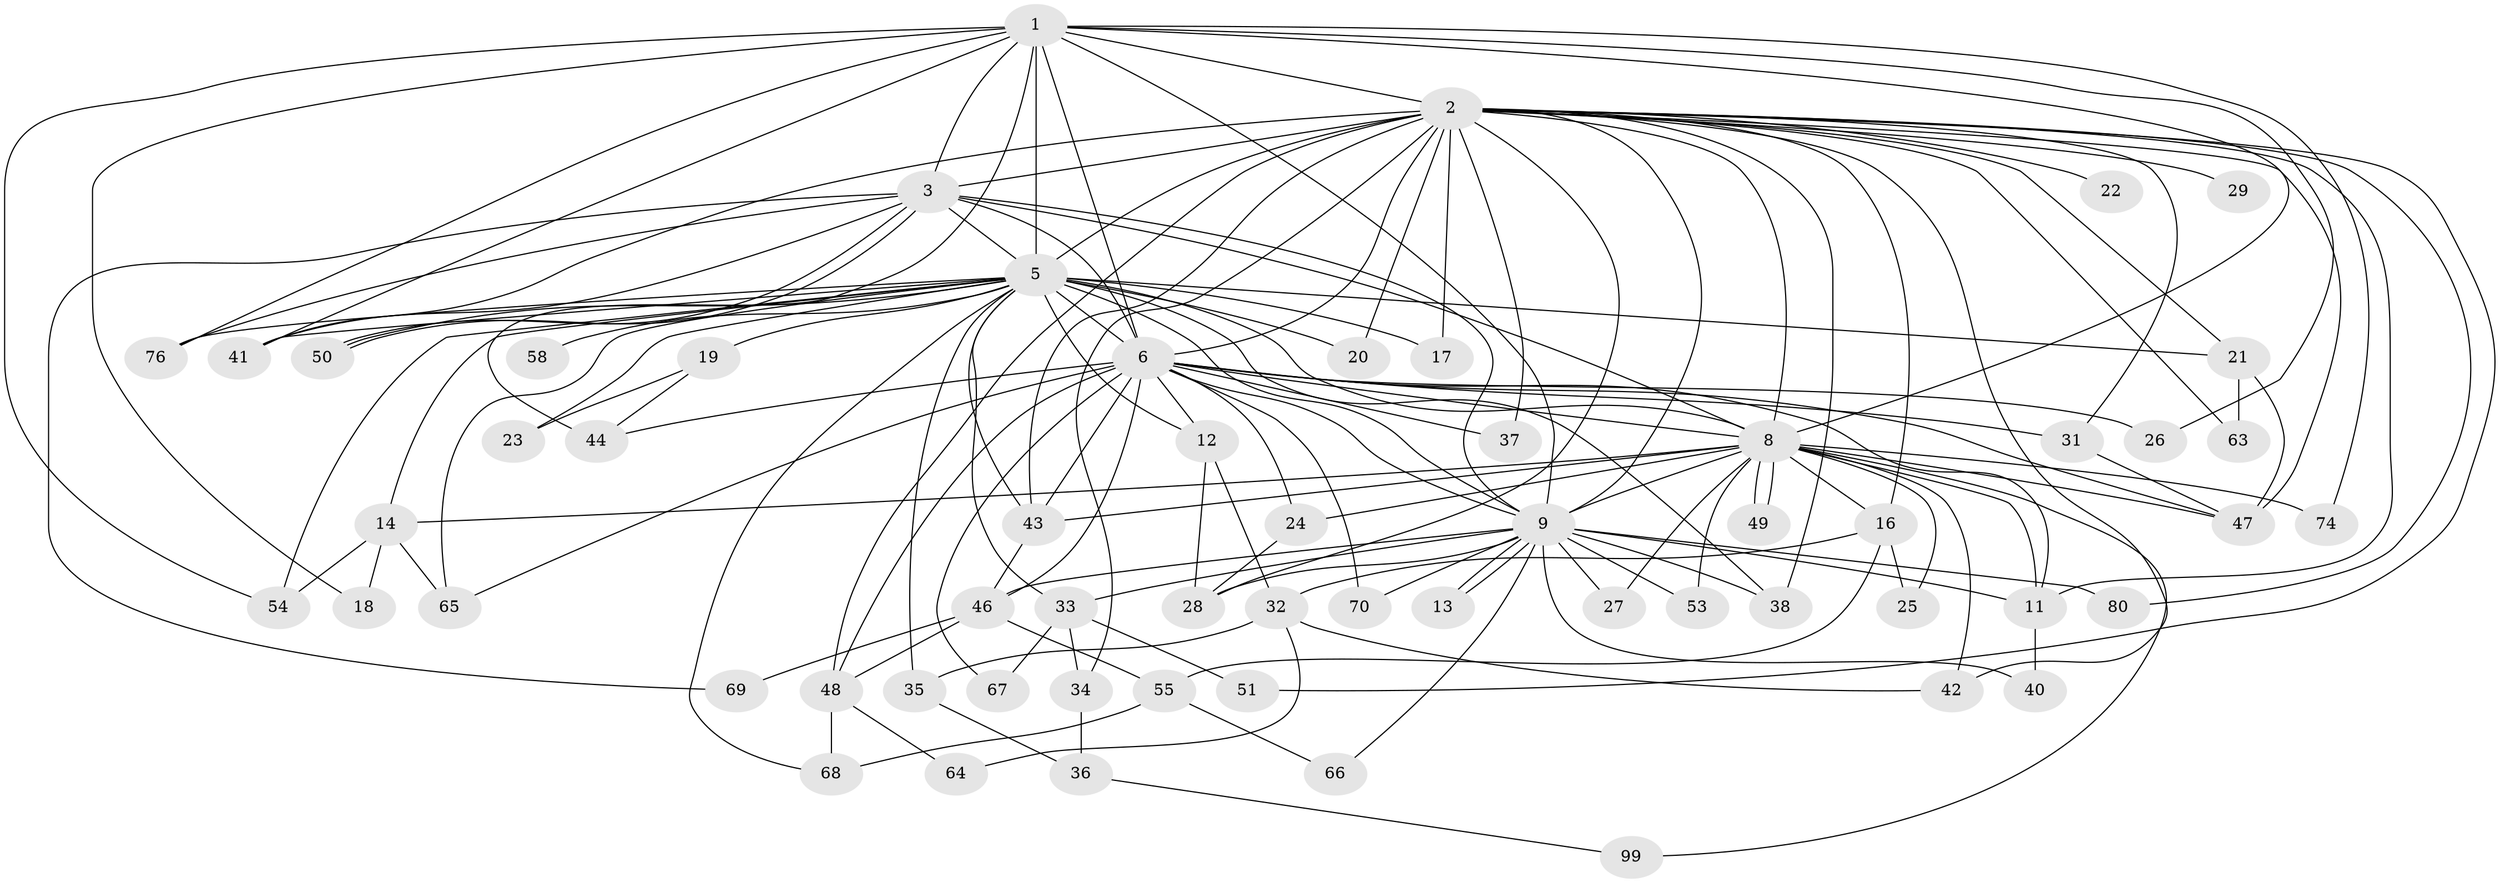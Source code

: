 // original degree distribution, {17: 0.01, 22: 0.02, 16: 0.01, 19: 0.01, 21: 0.01, 23: 0.01, 27: 0.01, 24: 0.01, 13: 0.01, 3: 0.21, 7: 0.01, 2: 0.53, 5: 0.08, 4: 0.06, 6: 0.01}
// Generated by graph-tools (version 1.1) at 2025/17/03/04/25 18:17:21]
// undirected, 60 vertices, 144 edges
graph export_dot {
graph [start="1"]
  node [color=gray90,style=filled];
  1;
  2 [super="+4+86+83+59+30+45+57"];
  3;
  5 [super="+15+7+73+85+10"];
  6;
  8;
  9;
  11 [super="+39"];
  12;
  13;
  14;
  16;
  17;
  18;
  19;
  20;
  21;
  22;
  23;
  24;
  25;
  26;
  27;
  28 [super="+61+75"];
  29;
  31;
  32;
  33;
  34;
  35;
  36;
  37;
  38;
  40;
  41 [super="+72"];
  42 [super="+92"];
  43 [super="+81+96"];
  44 [super="+62"];
  46 [super="+60"];
  47 [super="+78"];
  48 [super="+90"];
  49;
  50 [super="+91"];
  51;
  53;
  54;
  55;
  58;
  63;
  64;
  65 [super="+77"];
  66;
  67;
  68 [super="+71"];
  69;
  70;
  74;
  76 [super="+95"];
  80;
  99;
  1 -- 2 [weight=2];
  1 -- 3;
  1 -- 5 [weight=4];
  1 -- 6;
  1 -- 8;
  1 -- 9;
  1 -- 18;
  1 -- 26;
  1 -- 41;
  1 -- 44;
  1 -- 54;
  1 -- 74;
  1 -- 76;
  2 -- 3 [weight=3];
  2 -- 5 [weight=8];
  2 -- 6 [weight=2];
  2 -- 8 [weight=2];
  2 -- 9 [weight=2];
  2 -- 20;
  2 -- 29 [weight=2];
  2 -- 31;
  2 -- 34;
  2 -- 37;
  2 -- 63;
  2 -- 16;
  2 -- 17;
  2 -- 80;
  2 -- 21;
  2 -- 22;
  2 -- 41;
  2 -- 42;
  2 -- 47;
  2 -- 43;
  2 -- 51 [weight=2];
  2 -- 38;
  2 -- 11;
  2 -- 48;
  2 -- 28;
  3 -- 5 [weight=3];
  3 -- 6;
  3 -- 8;
  3 -- 9;
  3 -- 41;
  3 -- 50 [weight=2];
  3 -- 50;
  3 -- 69;
  3 -- 76;
  5 -- 6 [weight=3];
  5 -- 8 [weight=3];
  5 -- 9 [weight=3];
  5 -- 12 [weight=3];
  5 -- 14;
  5 -- 21 [weight=2];
  5 -- 35 [weight=2];
  5 -- 58 [weight=2];
  5 -- 65;
  5 -- 76;
  5 -- 19 [weight=2];
  5 -- 68;
  5 -- 17;
  5 -- 20;
  5 -- 23;
  5 -- 33;
  5 -- 38;
  5 -- 41;
  5 -- 54;
  5 -- 43;
  5 -- 50;
  6 -- 8;
  6 -- 9;
  6 -- 11;
  6 -- 12;
  6 -- 24;
  6 -- 26;
  6 -- 31;
  6 -- 37;
  6 -- 43;
  6 -- 44;
  6 -- 46;
  6 -- 48;
  6 -- 67;
  6 -- 70;
  6 -- 47;
  6 -- 65;
  8 -- 9;
  8 -- 11;
  8 -- 14;
  8 -- 16;
  8 -- 24;
  8 -- 25;
  8 -- 27;
  8 -- 47;
  8 -- 49;
  8 -- 49;
  8 -- 53;
  8 -- 74;
  8 -- 99;
  8 -- 42;
  8 -- 43 [weight=2];
  9 -- 13;
  9 -- 13;
  9 -- 27;
  9 -- 33;
  9 -- 38;
  9 -- 40;
  9 -- 53;
  9 -- 66;
  9 -- 70;
  9 -- 80;
  9 -- 11;
  9 -- 46;
  9 -- 28;
  11 -- 40;
  12 -- 28 [weight=2];
  12 -- 32;
  14 -- 18;
  14 -- 54;
  14 -- 65;
  16 -- 25;
  16 -- 32;
  16 -- 55;
  19 -- 23;
  19 -- 44;
  21 -- 47;
  21 -- 63;
  24 -- 28;
  31 -- 47;
  32 -- 35;
  32 -- 42;
  32 -- 64;
  33 -- 34;
  33 -- 51;
  33 -- 67;
  34 -- 36;
  35 -- 36;
  36 -- 99;
  43 -- 46;
  46 -- 55;
  46 -- 48;
  46 -- 69;
  48 -- 64;
  48 -- 68;
  55 -- 66;
  55 -- 68;
}
